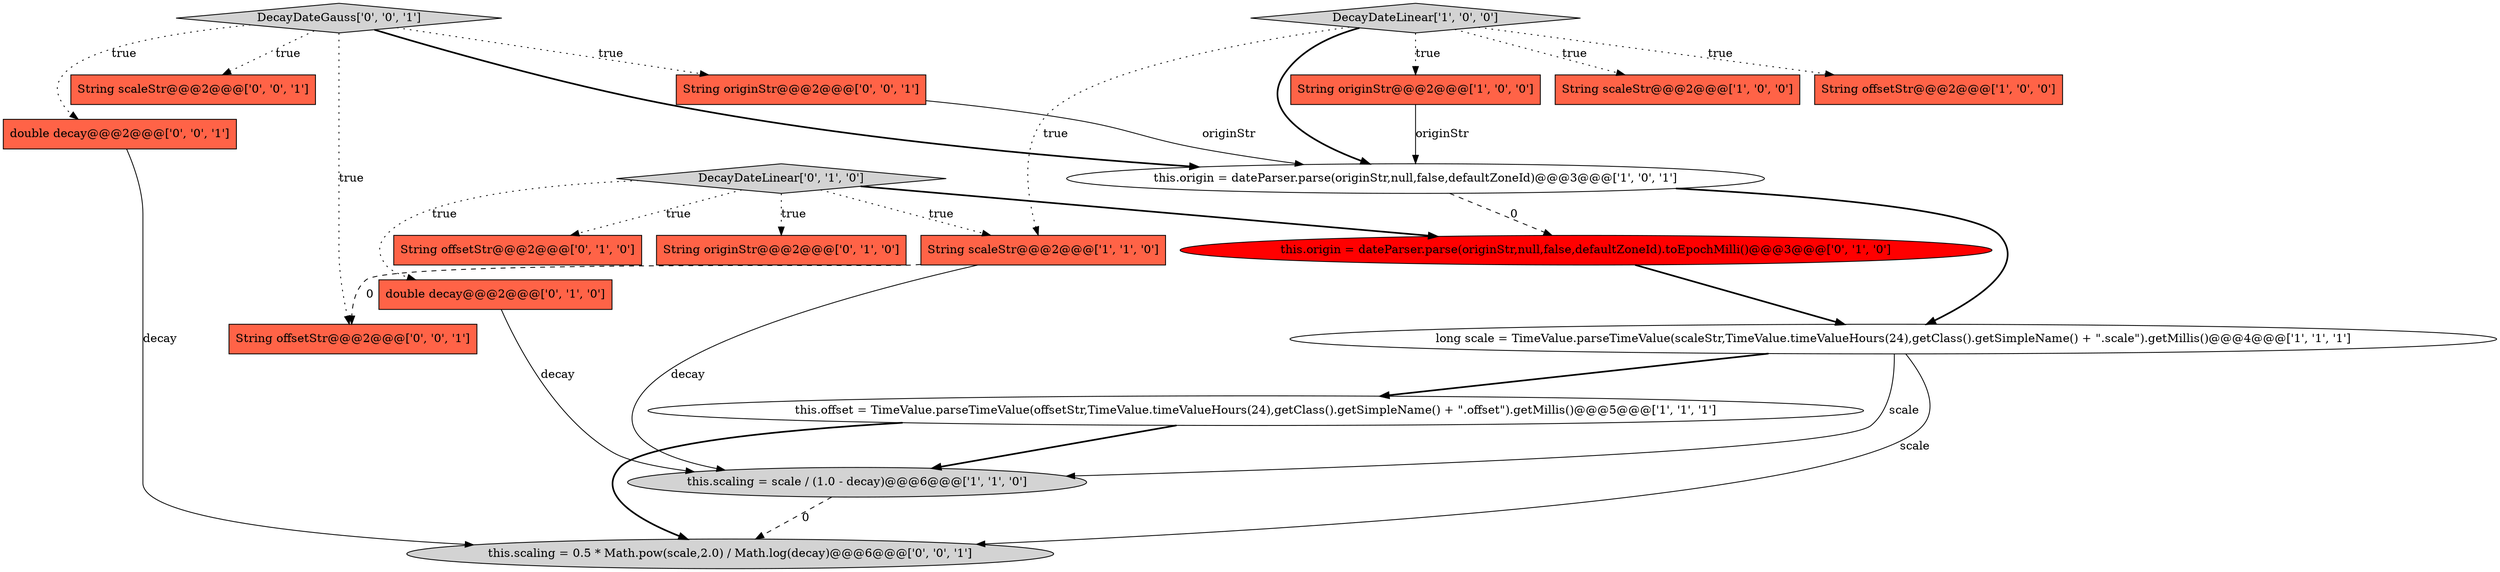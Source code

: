 digraph {
6 [style = filled, label = "String originStr@@@2@@@['1', '0', '0']", fillcolor = tomato, shape = box image = "AAA0AAABBB1BBB"];
11 [style = filled, label = "String originStr@@@2@@@['0', '1', '0']", fillcolor = tomato, shape = box image = "AAA0AAABBB2BBB"];
3 [style = filled, label = "String scaleStr@@@2@@@['1', '0', '0']", fillcolor = tomato, shape = box image = "AAA0AAABBB1BBB"];
16 [style = filled, label = "double decay@@@2@@@['0', '0', '1']", fillcolor = tomato, shape = box image = "AAA0AAABBB3BBB"];
1 [style = filled, label = "long scale = TimeValue.parseTimeValue(scaleStr,TimeValue.timeValueHours(24),getClass().getSimpleName() + \".scale\").getMillis()@@@4@@@['1', '1', '1']", fillcolor = white, shape = ellipse image = "AAA0AAABBB1BBB"];
2 [style = filled, label = "this.scaling = scale / (1.0 - decay)@@@6@@@['1', '1', '0']", fillcolor = lightgray, shape = ellipse image = "AAA0AAABBB1BBB"];
7 [style = filled, label = "DecayDateLinear['1', '0', '0']", fillcolor = lightgray, shape = diamond image = "AAA0AAABBB1BBB"];
19 [style = filled, label = "this.scaling = 0.5 * Math.pow(scale,2.0) / Math.log(decay)@@@6@@@['0', '0', '1']", fillcolor = lightgray, shape = ellipse image = "AAA0AAABBB3BBB"];
4 [style = filled, label = "String offsetStr@@@2@@@['1', '0', '0']", fillcolor = tomato, shape = box image = "AAA0AAABBB1BBB"];
10 [style = filled, label = "this.origin = dateParser.parse(originStr,null,false,defaultZoneId).toEpochMilli()@@@3@@@['0', '1', '0']", fillcolor = red, shape = ellipse image = "AAA1AAABBB2BBB"];
9 [style = filled, label = "DecayDateLinear['0', '1', '0']", fillcolor = lightgray, shape = diamond image = "AAA0AAABBB2BBB"];
18 [style = filled, label = "DecayDateGauss['0', '0', '1']", fillcolor = lightgray, shape = diamond image = "AAA0AAABBB3BBB"];
8 [style = filled, label = "String scaleStr@@@2@@@['1', '1', '0']", fillcolor = tomato, shape = box image = "AAA0AAABBB1BBB"];
12 [style = filled, label = "double decay@@@2@@@['0', '1', '0']", fillcolor = tomato, shape = box image = "AAA0AAABBB2BBB"];
14 [style = filled, label = "String originStr@@@2@@@['0', '0', '1']", fillcolor = tomato, shape = box image = "AAA0AAABBB3BBB"];
0 [style = filled, label = "this.origin = dateParser.parse(originStr,null,false,defaultZoneId)@@@3@@@['1', '0', '1']", fillcolor = white, shape = ellipse image = "AAA0AAABBB1BBB"];
13 [style = filled, label = "String offsetStr@@@2@@@['0', '1', '0']", fillcolor = tomato, shape = box image = "AAA0AAABBB2BBB"];
15 [style = filled, label = "String scaleStr@@@2@@@['0', '0', '1']", fillcolor = tomato, shape = box image = "AAA0AAABBB3BBB"];
5 [style = filled, label = "this.offset = TimeValue.parseTimeValue(offsetStr,TimeValue.timeValueHours(24),getClass().getSimpleName() + \".offset\").getMillis()@@@5@@@['1', '1', '1']", fillcolor = white, shape = ellipse image = "AAA0AAABBB1BBB"];
17 [style = filled, label = "String offsetStr@@@2@@@['0', '0', '1']", fillcolor = tomato, shape = box image = "AAA0AAABBB3BBB"];
1->5 [style = bold, label=""];
7->6 [style = dotted, label="true"];
9->12 [style = dotted, label="true"];
2->19 [style = dashed, label="0"];
18->16 [style = dotted, label="true"];
9->11 [style = dotted, label="true"];
1->19 [style = solid, label="scale"];
18->15 [style = dotted, label="true"];
1->2 [style = solid, label="scale"];
7->0 [style = bold, label=""];
9->10 [style = bold, label=""];
6->0 [style = solid, label="originStr"];
18->14 [style = dotted, label="true"];
0->10 [style = dashed, label="0"];
9->8 [style = dotted, label="true"];
5->19 [style = bold, label=""];
5->2 [style = bold, label=""];
8->2 [style = solid, label="decay"];
7->3 [style = dotted, label="true"];
0->1 [style = bold, label=""];
16->19 [style = solid, label="decay"];
9->13 [style = dotted, label="true"];
7->4 [style = dotted, label="true"];
8->17 [style = dashed, label="0"];
18->17 [style = dotted, label="true"];
12->2 [style = solid, label="decay"];
10->1 [style = bold, label=""];
7->8 [style = dotted, label="true"];
14->0 [style = solid, label="originStr"];
18->0 [style = bold, label=""];
}
